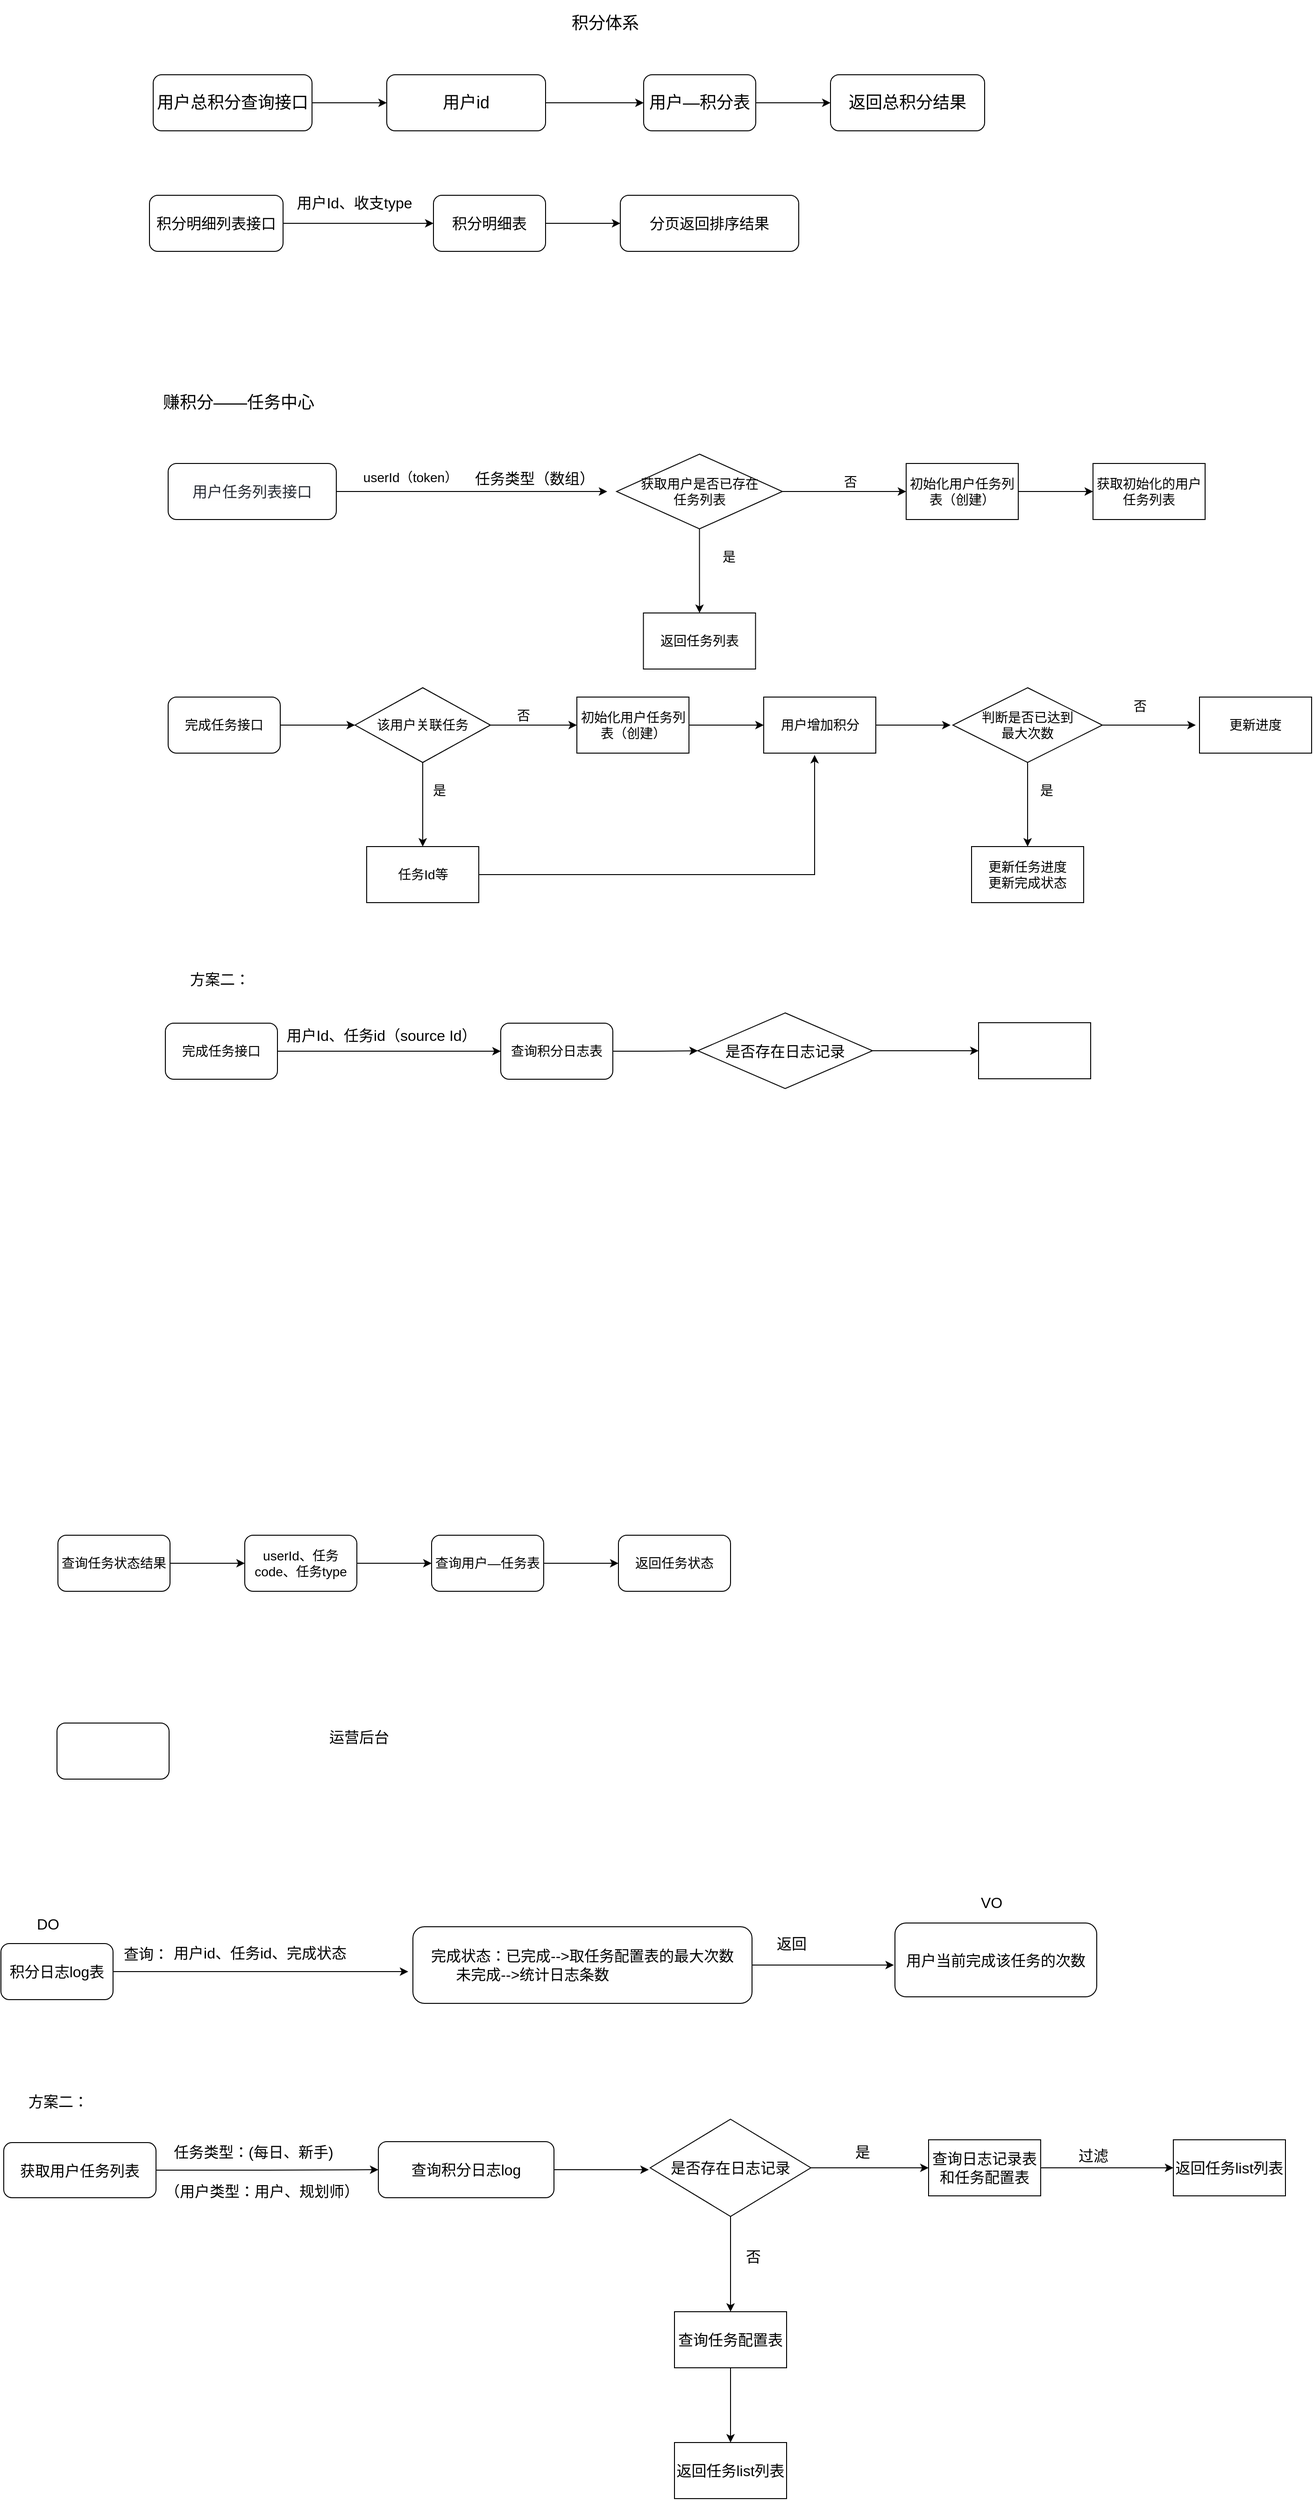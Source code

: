 <mxfile version="20.4.1" type="github">
  <diagram id="CpEp9zq7Seui4pqeS5PY" name="第 1 页">
    <mxGraphModel dx="2743" dy="1517" grid="0" gridSize="10" guides="1" tooltips="1" connect="1" arrows="1" fold="1" page="0" pageScale="1" pageWidth="827" pageHeight="1169" math="0" shadow="0">
      <root>
        <mxCell id="0" />
        <mxCell id="1" parent="0" />
        <mxCell id="KRKUq6-_kkCT4HEE8_le-4" value="&lt;font style=&quot;font-size: 18px;&quot;&gt;赚积分——任务中心&lt;/font&gt;" style="text;html=1;align=center;verticalAlign=middle;resizable=0;points=[];autosize=1;strokeColor=none;fillColor=none;fontSize=14;" parent="1" vertex="1">
          <mxGeometry x="76" y="341" width="190" height="40" as="geometry" />
        </mxCell>
        <mxCell id="KRKUq6-_kkCT4HEE8_le-7" value="" style="edgeStyle=orthogonalEdgeStyle;rounded=0;orthogonalLoop=1;jettySize=auto;html=1;fontSize=14;" parent="1" source="KRKUq6-_kkCT4HEE8_le-5" edge="1">
          <mxGeometry relative="1" as="geometry">
            <mxPoint x="566" y="456" as="targetPoint" />
          </mxGeometry>
        </mxCell>
        <mxCell id="KRKUq6-_kkCT4HEE8_le-5" value="&lt;span style=&quot;caret-color: rgb(40, 44, 52); color: rgb(40, 44, 52); font-family: -apple-system, BlinkMacSystemFont, &amp;quot;Helvetica Neue&amp;quot;, Helvetica, &amp;quot;PingFang SC&amp;quot;, &amp;quot;Microsoft YaHei&amp;quot;, sans-serif; font-size: 16px; orphans: 4; text-align: justify; word-spacing: 0.8px; text-size-adjust: auto; background-color: rgb(254, 254, 254);&quot;&gt;用户任务列表接口&lt;/span&gt;" style="rounded=1;whiteSpace=wrap;html=1;fontSize=14;" parent="1" vertex="1">
          <mxGeometry x="96" y="426" width="180" height="60" as="geometry" />
        </mxCell>
        <mxCell id="KRKUq6-_kkCT4HEE8_le-8" value="userId（token）" style="text;html=1;align=center;verticalAlign=middle;resizable=0;points=[];autosize=1;strokeColor=none;fillColor=none;fontSize=14;" parent="1" vertex="1">
          <mxGeometry x="295" y="426" width="120" height="30" as="geometry" />
        </mxCell>
        <mxCell id="KRKUq6-_kkCT4HEE8_le-16" value="" style="edgeStyle=orthogonalEdgeStyle;rounded=0;orthogonalLoop=1;jettySize=auto;html=1;fontSize=14;" parent="1" source="KRKUq6-_kkCT4HEE8_le-11" target="KRKUq6-_kkCT4HEE8_le-15" edge="1">
          <mxGeometry relative="1" as="geometry" />
        </mxCell>
        <mxCell id="KRKUq6-_kkCT4HEE8_le-19" value="" style="edgeStyle=orthogonalEdgeStyle;rounded=0;orthogonalLoop=1;jettySize=auto;html=1;fontSize=14;" parent="1" source="KRKUq6-_kkCT4HEE8_le-11" target="KRKUq6-_kkCT4HEE8_le-18" edge="1">
          <mxGeometry relative="1" as="geometry" />
        </mxCell>
        <mxCell id="KRKUq6-_kkCT4HEE8_le-11" value="获取用户是否已存在&lt;br&gt;任务列表" style="rhombus;whiteSpace=wrap;html=1;fontSize=14;" parent="1" vertex="1">
          <mxGeometry x="576" y="416" width="177.5" height="80" as="geometry" />
        </mxCell>
        <mxCell id="KRKUq6-_kkCT4HEE8_le-15" value="返回任务列表" style="whiteSpace=wrap;html=1;fontSize=14;" parent="1" vertex="1">
          <mxGeometry x="604.75" y="586" width="120" height="60" as="geometry" />
        </mxCell>
        <mxCell id="KRKUq6-_kkCT4HEE8_le-17" value="是" style="text;html=1;align=center;verticalAlign=middle;resizable=0;points=[];autosize=1;strokeColor=none;fillColor=none;fontSize=14;" parent="1" vertex="1">
          <mxGeometry x="676" y="511" width="40" height="30" as="geometry" />
        </mxCell>
        <mxCell id="KRKUq6-_kkCT4HEE8_le-22" value="" style="edgeStyle=orthogonalEdgeStyle;rounded=0;orthogonalLoop=1;jettySize=auto;html=1;fontSize=14;" parent="1" source="KRKUq6-_kkCT4HEE8_le-18" target="KRKUq6-_kkCT4HEE8_le-21" edge="1">
          <mxGeometry relative="1" as="geometry" />
        </mxCell>
        <mxCell id="KRKUq6-_kkCT4HEE8_le-18" value="初始化用户任务列表（创建）" style="whiteSpace=wrap;html=1;fontSize=14;" parent="1" vertex="1">
          <mxGeometry x="886" y="426" width="120" height="60" as="geometry" />
        </mxCell>
        <mxCell id="KRKUq6-_kkCT4HEE8_le-20" value="否" style="text;html=1;align=center;verticalAlign=middle;resizable=0;points=[];autosize=1;strokeColor=none;fillColor=none;fontSize=14;" parent="1" vertex="1">
          <mxGeometry x="806" y="431" width="40" height="30" as="geometry" />
        </mxCell>
        <mxCell id="KRKUq6-_kkCT4HEE8_le-21" value="获取初始化的用户任务列表" style="whiteSpace=wrap;html=1;fontSize=14;" parent="1" vertex="1">
          <mxGeometry x="1086" y="426" width="120" height="60" as="geometry" />
        </mxCell>
        <mxCell id="KRKUq6-_kkCT4HEE8_le-29" value="" style="edgeStyle=orthogonalEdgeStyle;rounded=0;orthogonalLoop=1;jettySize=auto;html=1;fontSize=14;" parent="1" source="KRKUq6-_kkCT4HEE8_le-27" edge="1">
          <mxGeometry relative="1" as="geometry">
            <mxPoint x="296" y="706" as="targetPoint" />
          </mxGeometry>
        </mxCell>
        <mxCell id="KRKUq6-_kkCT4HEE8_le-27" value="完成任务接口" style="rounded=1;whiteSpace=wrap;html=1;fontSize=14;" parent="1" vertex="1">
          <mxGeometry x="96" y="676" width="120" height="60" as="geometry" />
        </mxCell>
        <mxCell id="KRKUq6-_kkCT4HEE8_le-32" value="" style="edgeStyle=orthogonalEdgeStyle;rounded=0;orthogonalLoop=1;jettySize=auto;html=1;fontSize=14;" parent="1" source="KRKUq6-_kkCT4HEE8_le-30" target="KRKUq6-_kkCT4HEE8_le-31" edge="1">
          <mxGeometry relative="1" as="geometry" />
        </mxCell>
        <mxCell id="KRKUq6-_kkCT4HEE8_le-35" value="" style="edgeStyle=orthogonalEdgeStyle;rounded=0;orthogonalLoop=1;jettySize=auto;html=1;fontSize=14;" parent="1" source="KRKUq6-_kkCT4HEE8_le-30" target="KRKUq6-_kkCT4HEE8_le-34" edge="1">
          <mxGeometry relative="1" as="geometry" />
        </mxCell>
        <mxCell id="KRKUq6-_kkCT4HEE8_le-30" value="该用户关联任务" style="rhombus;whiteSpace=wrap;html=1;fontSize=14;" parent="1" vertex="1">
          <mxGeometry x="296" y="666" width="145" height="80" as="geometry" />
        </mxCell>
        <mxCell id="KRKUq6-_kkCT4HEE8_le-47" style="edgeStyle=orthogonalEdgeStyle;rounded=0;orthogonalLoop=1;jettySize=auto;html=1;entryX=0.454;entryY=1.033;entryDx=0;entryDy=0;entryPerimeter=0;fontSize=14;" parent="1" source="KRKUq6-_kkCT4HEE8_le-31" target="KRKUq6-_kkCT4HEE8_le-37" edge="1">
          <mxGeometry relative="1" as="geometry" />
        </mxCell>
        <mxCell id="KRKUq6-_kkCT4HEE8_le-31" value="任务Id等" style="whiteSpace=wrap;html=1;fontSize=14;" parent="1" vertex="1">
          <mxGeometry x="308.5" y="836" width="120" height="60" as="geometry" />
        </mxCell>
        <mxCell id="KRKUq6-_kkCT4HEE8_le-33" value="是" style="text;html=1;align=center;verticalAlign=middle;resizable=0;points=[];autosize=1;strokeColor=none;fillColor=none;fontSize=14;" parent="1" vertex="1">
          <mxGeometry x="366" y="761" width="40" height="30" as="geometry" />
        </mxCell>
        <mxCell id="KRKUq6-_kkCT4HEE8_le-38" value="" style="edgeStyle=orthogonalEdgeStyle;rounded=0;orthogonalLoop=1;jettySize=auto;html=1;fontSize=14;" parent="1" source="KRKUq6-_kkCT4HEE8_le-34" target="KRKUq6-_kkCT4HEE8_le-37" edge="1">
          <mxGeometry relative="1" as="geometry" />
        </mxCell>
        <mxCell id="KRKUq6-_kkCT4HEE8_le-34" value="初始化用户任务列表（创建）" style="whiteSpace=wrap;html=1;fontSize=14;" parent="1" vertex="1">
          <mxGeometry x="533.5" y="676" width="120" height="60" as="geometry" />
        </mxCell>
        <mxCell id="KRKUq6-_kkCT4HEE8_le-36" value="否" style="text;html=1;align=center;verticalAlign=middle;resizable=0;points=[];autosize=1;strokeColor=none;fillColor=none;fontSize=14;" parent="1" vertex="1">
          <mxGeometry x="456" y="681" width="40" height="30" as="geometry" />
        </mxCell>
        <mxCell id="KRKUq6-_kkCT4HEE8_le-40" value="" style="edgeStyle=orthogonalEdgeStyle;rounded=0;orthogonalLoop=1;jettySize=auto;html=1;fontSize=14;" parent="1" source="KRKUq6-_kkCT4HEE8_le-37" edge="1">
          <mxGeometry relative="1" as="geometry">
            <mxPoint x="933.5" y="706" as="targetPoint" />
          </mxGeometry>
        </mxCell>
        <mxCell id="KRKUq6-_kkCT4HEE8_le-37" value="用户增加积分&lt;br&gt;" style="whiteSpace=wrap;html=1;fontSize=14;" parent="1" vertex="1">
          <mxGeometry x="733.5" y="676" width="120" height="60" as="geometry" />
        </mxCell>
        <mxCell id="KRKUq6-_kkCT4HEE8_le-43" value="" style="edgeStyle=orthogonalEdgeStyle;rounded=0;orthogonalLoop=1;jettySize=auto;html=1;fontSize=14;" parent="1" source="KRKUq6-_kkCT4HEE8_le-41" target="KRKUq6-_kkCT4HEE8_le-42" edge="1">
          <mxGeometry relative="1" as="geometry" />
        </mxCell>
        <mxCell id="KRKUq6-_kkCT4HEE8_le-46" value="" style="edgeStyle=orthogonalEdgeStyle;rounded=0;orthogonalLoop=1;jettySize=auto;html=1;fontSize=14;" parent="1" source="KRKUq6-_kkCT4HEE8_le-41" edge="1">
          <mxGeometry relative="1" as="geometry">
            <mxPoint x="1196" y="706" as="targetPoint" />
          </mxGeometry>
        </mxCell>
        <mxCell id="KRKUq6-_kkCT4HEE8_le-41" value="判断是否已达到&lt;br&gt;最大次数" style="rhombus;whiteSpace=wrap;html=1;fontSize=14;" parent="1" vertex="1">
          <mxGeometry x="936" y="666" width="160" height="80" as="geometry" />
        </mxCell>
        <mxCell id="KRKUq6-_kkCT4HEE8_le-42" value="更新任务进度&lt;br&gt;更新完成状态" style="whiteSpace=wrap;html=1;fontSize=14;" parent="1" vertex="1">
          <mxGeometry x="956" y="836" width="120" height="60" as="geometry" />
        </mxCell>
        <mxCell id="KRKUq6-_kkCT4HEE8_le-44" value="是" style="text;html=1;align=center;verticalAlign=middle;resizable=0;points=[];autosize=1;strokeColor=none;fillColor=none;fontSize=14;" parent="1" vertex="1">
          <mxGeometry x="1016" y="761" width="40" height="30" as="geometry" />
        </mxCell>
        <mxCell id="KRKUq6-_kkCT4HEE8_le-45" value="更新进度" style="whiteSpace=wrap;html=1;fontSize=14;" parent="1" vertex="1">
          <mxGeometry x="1200" y="676" width="120" height="60" as="geometry" />
        </mxCell>
        <mxCell id="KRKUq6-_kkCT4HEE8_le-48" value="否" style="text;html=1;align=center;verticalAlign=middle;resizable=0;points=[];autosize=1;strokeColor=none;fillColor=none;fontSize=14;" parent="1" vertex="1">
          <mxGeometry x="1116" y="671" width="40" height="30" as="geometry" />
        </mxCell>
        <mxCell id="KRKUq6-_kkCT4HEE8_le-51" value="" style="edgeStyle=orthogonalEdgeStyle;rounded=0;orthogonalLoop=1;jettySize=auto;html=1;fontSize=14;" parent="1" source="KRKUq6-_kkCT4HEE8_le-49" target="KRKUq6-_kkCT4HEE8_le-50" edge="1">
          <mxGeometry relative="1" as="geometry" />
        </mxCell>
        <mxCell id="KRKUq6-_kkCT4HEE8_le-49" value="查询任务状态结果" style="rounded=1;whiteSpace=wrap;html=1;fontSize=14;" parent="1" vertex="1">
          <mxGeometry x="-22" y="1573" width="120" height="60" as="geometry" />
        </mxCell>
        <mxCell id="KRKUq6-_kkCT4HEE8_le-53" value="" style="edgeStyle=orthogonalEdgeStyle;rounded=0;orthogonalLoop=1;jettySize=auto;html=1;fontSize=14;" parent="1" source="KRKUq6-_kkCT4HEE8_le-50" target="KRKUq6-_kkCT4HEE8_le-52" edge="1">
          <mxGeometry relative="1" as="geometry" />
        </mxCell>
        <mxCell id="KRKUq6-_kkCT4HEE8_le-50" value="userId、任务code、任务type" style="whiteSpace=wrap;html=1;fontSize=14;rounded=1;" parent="1" vertex="1">
          <mxGeometry x="178" y="1573" width="120" height="60" as="geometry" />
        </mxCell>
        <mxCell id="KRKUq6-_kkCT4HEE8_le-55" value="" style="edgeStyle=orthogonalEdgeStyle;rounded=0;orthogonalLoop=1;jettySize=auto;html=1;fontSize=14;" parent="1" source="KRKUq6-_kkCT4HEE8_le-52" target="KRKUq6-_kkCT4HEE8_le-54" edge="1">
          <mxGeometry relative="1" as="geometry" />
        </mxCell>
        <mxCell id="KRKUq6-_kkCT4HEE8_le-52" value="查询用户—任务表" style="whiteSpace=wrap;html=1;fontSize=14;rounded=1;" parent="1" vertex="1">
          <mxGeometry x="378" y="1573" width="120" height="60" as="geometry" />
        </mxCell>
        <mxCell id="KRKUq6-_kkCT4HEE8_le-54" value="返回任务状态" style="whiteSpace=wrap;html=1;fontSize=14;rounded=1;" parent="1" vertex="1">
          <mxGeometry x="578" y="1573" width="120" height="60" as="geometry" />
        </mxCell>
        <mxCell id="KRKUq6-_kkCT4HEE8_le-59" value="" style="edgeStyle=orthogonalEdgeStyle;rounded=0;orthogonalLoop=1;jettySize=auto;html=1;fontSize=18;" parent="1" source="KRKUq6-_kkCT4HEE8_le-56" target="KRKUq6-_kkCT4HEE8_le-58" edge="1">
          <mxGeometry relative="1" as="geometry" />
        </mxCell>
        <mxCell id="KRKUq6-_kkCT4HEE8_le-56" value="用户总积分查询接口" style="rounded=1;whiteSpace=wrap;html=1;fontSize=18;" parent="1" vertex="1">
          <mxGeometry x="80" y="10" width="170" height="60" as="geometry" />
        </mxCell>
        <mxCell id="KRKUq6-_kkCT4HEE8_le-57" value="积分体系" style="text;html=1;strokeColor=none;fillColor=none;align=center;verticalAlign=middle;whiteSpace=wrap;rounded=0;fontSize=18;" parent="1" vertex="1">
          <mxGeometry x="458" y="-70" width="212" height="50" as="geometry" />
        </mxCell>
        <mxCell id="KRKUq6-_kkCT4HEE8_le-61" value="" style="edgeStyle=orthogonalEdgeStyle;rounded=0;orthogonalLoop=1;jettySize=auto;html=1;fontSize=18;" parent="1" source="KRKUq6-_kkCT4HEE8_le-58" target="KRKUq6-_kkCT4HEE8_le-60" edge="1">
          <mxGeometry relative="1" as="geometry" />
        </mxCell>
        <mxCell id="KRKUq6-_kkCT4HEE8_le-58" value="用户id" style="rounded=1;whiteSpace=wrap;html=1;fontSize=18;" parent="1" vertex="1">
          <mxGeometry x="330" y="10" width="170" height="60" as="geometry" />
        </mxCell>
        <mxCell id="KRKUq6-_kkCT4HEE8_le-63" value="" style="edgeStyle=orthogonalEdgeStyle;rounded=0;orthogonalLoop=1;jettySize=auto;html=1;fontSize=18;" parent="1" source="KRKUq6-_kkCT4HEE8_le-60" target="KRKUq6-_kkCT4HEE8_le-62" edge="1">
          <mxGeometry relative="1" as="geometry" />
        </mxCell>
        <mxCell id="KRKUq6-_kkCT4HEE8_le-60" value="用户—积分表" style="whiteSpace=wrap;html=1;fontSize=18;rounded=1;" parent="1" vertex="1">
          <mxGeometry x="605" y="10" width="120" height="60" as="geometry" />
        </mxCell>
        <mxCell id="KRKUq6-_kkCT4HEE8_le-62" value="返回总积分结果" style="whiteSpace=wrap;html=1;fontSize=18;rounded=1;" parent="1" vertex="1">
          <mxGeometry x="805" y="10" width="165" height="60" as="geometry" />
        </mxCell>
        <mxCell id="4cBtJ1Qznls-FBv1ZnqD-4" value="" style="edgeStyle=orthogonalEdgeStyle;rounded=0;orthogonalLoop=1;jettySize=auto;html=1;fontSize=16;" edge="1" parent="1" source="4cBtJ1Qznls-FBv1ZnqD-1" target="4cBtJ1Qznls-FBv1ZnqD-3">
          <mxGeometry relative="1" as="geometry" />
        </mxCell>
        <mxCell id="4cBtJ1Qznls-FBv1ZnqD-1" value="&lt;span style=&quot;font-size: 16px;&quot;&gt;积分明细列表接口&lt;/span&gt;" style="rounded=1;whiteSpace=wrap;html=1;" vertex="1" parent="1">
          <mxGeometry x="76" y="139" width="143" height="60" as="geometry" />
        </mxCell>
        <mxCell id="4cBtJ1Qznls-FBv1ZnqD-7" value="" style="edgeStyle=orthogonalEdgeStyle;rounded=0;orthogonalLoop=1;jettySize=auto;html=1;fontSize=16;" edge="1" parent="1" source="4cBtJ1Qznls-FBv1ZnqD-3" target="4cBtJ1Qznls-FBv1ZnqD-6">
          <mxGeometry relative="1" as="geometry" />
        </mxCell>
        <mxCell id="4cBtJ1Qznls-FBv1ZnqD-3" value="&lt;font style=&quot;font-size: 16px;&quot;&gt;积分明细表&lt;/font&gt;" style="whiteSpace=wrap;html=1;rounded=1;" vertex="1" parent="1">
          <mxGeometry x="380" y="139" width="120" height="60" as="geometry" />
        </mxCell>
        <mxCell id="4cBtJ1Qznls-FBv1ZnqD-5" value="用户Id、收支type" style="text;html=1;align=center;verticalAlign=middle;resizable=0;points=[];autosize=1;strokeColor=none;fillColor=none;fontSize=16;" vertex="1" parent="1">
          <mxGeometry x="224" y="131" width="142" height="31" as="geometry" />
        </mxCell>
        <mxCell id="4cBtJ1Qznls-FBv1ZnqD-6" value="&lt;font style=&quot;font-size: 16px;&quot;&gt;分页返回排序结果&lt;/font&gt;" style="whiteSpace=wrap;html=1;rounded=1;" vertex="1" parent="1">
          <mxGeometry x="580" y="139" width="191" height="60" as="geometry" />
        </mxCell>
        <mxCell id="4cBtJ1Qznls-FBv1ZnqD-10" value="任务类型（数组）" style="text;html=1;align=center;verticalAlign=middle;resizable=0;points=[];autosize=1;strokeColor=none;fillColor=none;fontSize=16;" vertex="1" parent="1">
          <mxGeometry x="415" y="426" width="146" height="31" as="geometry" />
        </mxCell>
        <mxCell id="4cBtJ1Qznls-FBv1ZnqD-11" value="运营后台&lt;br&gt;&lt;br&gt;" style="text;html=1;align=center;verticalAlign=middle;resizable=0;points=[];autosize=1;strokeColor=none;fillColor=none;fontSize=16;" vertex="1" parent="1">
          <mxGeometry x="259" y="1774" width="82" height="50" as="geometry" />
        </mxCell>
        <mxCell id="4cBtJ1Qznls-FBv1ZnqD-12" value="" style="rounded=1;whiteSpace=wrap;html=1;fontSize=16;" vertex="1" parent="1">
          <mxGeometry x="-23" y="1774" width="120" height="60" as="geometry" />
        </mxCell>
        <mxCell id="4cBtJ1Qznls-FBv1ZnqD-28" style="edgeStyle=orthogonalEdgeStyle;rounded=0;orthogonalLoop=1;jettySize=auto;html=1;fontSize=16;" edge="1" parent="1" source="4cBtJ1Qznls-FBv1ZnqD-14">
          <mxGeometry relative="1" as="geometry">
            <mxPoint x="872.824" y="2033.0" as="targetPoint" />
          </mxGeometry>
        </mxCell>
        <mxCell id="4cBtJ1Qznls-FBv1ZnqD-14" value="&lt;div style=&quot;text-align: left;&quot;&gt;&lt;span style=&quot;background-color: initial;&quot;&gt;完成状态：已完成--&amp;gt;取任务配置表的最大次数&lt;/span&gt;&lt;/div&gt;&lt;span style=&quot;&quot;&gt;&lt;div style=&quot;text-align: left;&quot;&gt;&lt;span style=&quot;background-color: initial;&quot;&gt;&amp;nbsp; &lt;span style=&quot;white-space: pre;&quot;&gt;	&lt;/span&gt;&lt;span style=&quot;white-space: pre;&quot;&gt;	&lt;/span&gt;&amp;nbsp; 未完成--&amp;gt;统计日志条数&lt;/span&gt;&lt;/div&gt;	&lt;/span&gt;" style="rounded=1;whiteSpace=wrap;html=1;fontSize=16;" vertex="1" parent="1">
          <mxGeometry x="358" y="1992" width="363" height="82" as="geometry" />
        </mxCell>
        <mxCell id="4cBtJ1Qznls-FBv1ZnqD-23" value="" style="edgeStyle=orthogonalEdgeStyle;rounded=0;orthogonalLoop=1;jettySize=auto;html=1;fontSize=16;" edge="1" parent="1" source="4cBtJ1Qznls-FBv1ZnqD-18">
          <mxGeometry relative="1" as="geometry">
            <mxPoint x="353" y="2040" as="targetPoint" />
          </mxGeometry>
        </mxCell>
        <mxCell id="4cBtJ1Qznls-FBv1ZnqD-18" value="积分日志log表" style="whiteSpace=wrap;html=1;fontSize=16;rounded=1;" vertex="1" parent="1">
          <mxGeometry x="-83" y="2010" width="120" height="60" as="geometry" />
        </mxCell>
        <mxCell id="4cBtJ1Qznls-FBv1ZnqD-20" value="&lt;div style=&quot;text-align: left;&quot;&gt;&lt;span style=&quot;background-color: initial;&quot;&gt;用户id、任务id、完成状态&lt;/span&gt;&lt;/div&gt;&lt;div style=&quot;text-align: left;&quot;&gt;&lt;span style=&quot;background-color: initial;&quot;&gt;&lt;br&gt;&lt;/span&gt;&lt;/div&gt;&lt;div style=&quot;text-align: left;&quot;&gt;&lt;br&gt;&lt;/div&gt;" style="text;html=1;align=center;verticalAlign=middle;resizable=0;points=[];autosize=1;strokeColor=none;fillColor=none;fontSize=16;" vertex="1" parent="1">
          <mxGeometry x="92" y="2004" width="203" height="70" as="geometry" />
        </mxCell>
        <mxCell id="4cBtJ1Qznls-FBv1ZnqD-21" value="DO" style="text;html=1;align=center;verticalAlign=middle;resizable=0;points=[];autosize=1;strokeColor=none;fillColor=none;fontSize=16;" vertex="1" parent="1">
          <mxGeometry x="-54" y="1973" width="42" height="31" as="geometry" />
        </mxCell>
        <mxCell id="4cBtJ1Qznls-FBv1ZnqD-24" value="查询：" style="text;html=1;align=center;verticalAlign=middle;resizable=0;points=[];autosize=1;strokeColor=none;fillColor=none;fontSize=16;" vertex="1" parent="1">
          <mxGeometry x="39" y="2005" width="66" height="31" as="geometry" />
        </mxCell>
        <mxCell id="4cBtJ1Qznls-FBv1ZnqD-25" value="&lt;meta charset=&quot;utf-8&quot;&gt;&lt;span style=&quot;color: rgb(0, 0, 0); font-family: Helvetica; font-size: 16px; font-style: normal; font-variant-ligatures: normal; font-variant-caps: normal; font-weight: 400; letter-spacing: normal; orphans: 2; text-align: center; text-indent: 0px; text-transform: none; widows: 2; word-spacing: 0px; -webkit-text-stroke-width: 0px; background-color: rgb(255, 255, 255); text-decoration-thickness: initial; text-decoration-style: initial; text-decoration-color: initial; float: none; display: inline !important;&quot;&gt;用户当前完成该任务的次数&lt;/span&gt;" style="whiteSpace=wrap;html=1;fontSize=16;rounded=1;" vertex="1" parent="1">
          <mxGeometry x="874" y="1988" width="216" height="79" as="geometry" />
        </mxCell>
        <mxCell id="4cBtJ1Qznls-FBv1ZnqD-27" value="返回" style="text;html=1;align=center;verticalAlign=middle;resizable=0;points=[];autosize=1;strokeColor=none;fillColor=none;fontSize=16;" vertex="1" parent="1">
          <mxGeometry x="738" y="1994" width="50" height="31" as="geometry" />
        </mxCell>
        <mxCell id="4cBtJ1Qznls-FBv1ZnqD-29" value="VO" style="text;html=1;align=center;verticalAlign=middle;resizable=0;points=[];autosize=1;strokeColor=none;fillColor=none;fontSize=16;" vertex="1" parent="1">
          <mxGeometry x="956" y="1950" width="41" height="31" as="geometry" />
        </mxCell>
        <mxCell id="4cBtJ1Qznls-FBv1ZnqD-32" value="" style="edgeStyle=orthogonalEdgeStyle;rounded=0;orthogonalLoop=1;jettySize=auto;html=1;fontSize=16;" edge="1" parent="1" source="4cBtJ1Qznls-FBv1ZnqD-30" target="4cBtJ1Qznls-FBv1ZnqD-31">
          <mxGeometry relative="1" as="geometry" />
        </mxCell>
        <mxCell id="4cBtJ1Qznls-FBv1ZnqD-30" value="获取用户任务列表" style="rounded=1;whiteSpace=wrap;html=1;fontSize=16;" vertex="1" parent="1">
          <mxGeometry x="-80" y="2223" width="163" height="59" as="geometry" />
        </mxCell>
        <mxCell id="4cBtJ1Qznls-FBv1ZnqD-34" style="edgeStyle=orthogonalEdgeStyle;rounded=0;orthogonalLoop=1;jettySize=auto;html=1;fontSize=16;" edge="1" parent="1" source="4cBtJ1Qznls-FBv1ZnqD-31">
          <mxGeometry relative="1" as="geometry">
            <mxPoint x="610.471" y="2252.0" as="targetPoint" />
          </mxGeometry>
        </mxCell>
        <mxCell id="4cBtJ1Qznls-FBv1ZnqD-31" value="查询积分日志log" style="whiteSpace=wrap;html=1;fontSize=16;rounded=1;" vertex="1" parent="1">
          <mxGeometry x="321" y="2222" width="188" height="60" as="geometry" />
        </mxCell>
        <mxCell id="4cBtJ1Qznls-FBv1ZnqD-36" value="" style="edgeStyle=orthogonalEdgeStyle;rounded=0;orthogonalLoop=1;jettySize=auto;html=1;fontSize=16;" edge="1" parent="1" source="4cBtJ1Qznls-FBv1ZnqD-33" target="4cBtJ1Qznls-FBv1ZnqD-35">
          <mxGeometry relative="1" as="geometry" />
        </mxCell>
        <mxCell id="4cBtJ1Qznls-FBv1ZnqD-45" value="" style="edgeStyle=orthogonalEdgeStyle;rounded=0;orthogonalLoop=1;jettySize=auto;html=1;fontSize=16;" edge="1" parent="1" source="4cBtJ1Qznls-FBv1ZnqD-33" target="4cBtJ1Qznls-FBv1ZnqD-44">
          <mxGeometry relative="1" as="geometry" />
        </mxCell>
        <mxCell id="4cBtJ1Qznls-FBv1ZnqD-33" value="是否存在日志记录" style="rhombus;whiteSpace=wrap;html=1;fontSize=16;" vertex="1" parent="1">
          <mxGeometry x="612" y="2198" width="172" height="104" as="geometry" />
        </mxCell>
        <mxCell id="4cBtJ1Qznls-FBv1ZnqD-43" value="" style="edgeStyle=orthogonalEdgeStyle;rounded=0;orthogonalLoop=1;jettySize=auto;html=1;fontSize=16;" edge="1" parent="1" source="4cBtJ1Qznls-FBv1ZnqD-35" target="4cBtJ1Qznls-FBv1ZnqD-42">
          <mxGeometry relative="1" as="geometry" />
        </mxCell>
        <mxCell id="4cBtJ1Qznls-FBv1ZnqD-35" value="查询任务配置表" style="whiteSpace=wrap;html=1;fontSize=16;" vertex="1" parent="1">
          <mxGeometry x="638" y="2404" width="120" height="60" as="geometry" />
        </mxCell>
        <mxCell id="4cBtJ1Qznls-FBv1ZnqD-37" value="否" style="text;html=1;align=center;verticalAlign=middle;resizable=0;points=[];autosize=1;strokeColor=none;fillColor=none;fontSize=16;" vertex="1" parent="1">
          <mxGeometry x="705" y="2329" width="34" height="31" as="geometry" />
        </mxCell>
        <mxCell id="4cBtJ1Qznls-FBv1ZnqD-38" value="（用户类型：用户、规划师）" style="text;html=1;align=center;verticalAlign=middle;resizable=0;points=[];autosize=1;strokeColor=none;fillColor=none;fontSize=16;" vertex="1" parent="1">
          <mxGeometry x="83" y="2259" width="226" height="31" as="geometry" />
        </mxCell>
        <mxCell id="4cBtJ1Qznls-FBv1ZnqD-40" value="任务类型：(每日、新手)" style="text;html=1;align=center;verticalAlign=middle;resizable=0;points=[];autosize=1;strokeColor=none;fillColor=none;fontSize=16;" vertex="1" parent="1">
          <mxGeometry x="92" y="2217" width="189" height="31" as="geometry" />
        </mxCell>
        <mxCell id="4cBtJ1Qznls-FBv1ZnqD-42" value="返回任务list列表" style="whiteSpace=wrap;html=1;fontSize=16;" vertex="1" parent="1">
          <mxGeometry x="638" y="2544" width="120" height="60" as="geometry" />
        </mxCell>
        <mxCell id="4cBtJ1Qznls-FBv1ZnqD-48" value="" style="edgeStyle=orthogonalEdgeStyle;rounded=0;orthogonalLoop=1;jettySize=auto;html=1;fontSize=16;" edge="1" parent="1" source="4cBtJ1Qznls-FBv1ZnqD-44" target="4cBtJ1Qznls-FBv1ZnqD-47">
          <mxGeometry relative="1" as="geometry" />
        </mxCell>
        <mxCell id="4cBtJ1Qznls-FBv1ZnqD-44" value="查询日志记录表&lt;br&gt;和任务配置表" style="whiteSpace=wrap;html=1;fontSize=16;" vertex="1" parent="1">
          <mxGeometry x="910" y="2220" width="120" height="60" as="geometry" />
        </mxCell>
        <mxCell id="4cBtJ1Qznls-FBv1ZnqD-46" value="是" style="text;html=1;align=center;verticalAlign=middle;resizable=0;points=[];autosize=1;strokeColor=none;fillColor=none;fontSize=16;" vertex="1" parent="1">
          <mxGeometry x="822" y="2217" width="34" height="31" as="geometry" />
        </mxCell>
        <mxCell id="4cBtJ1Qznls-FBv1ZnqD-47" value="返回任务list列表" style="whiteSpace=wrap;html=1;fontSize=16;" vertex="1" parent="1">
          <mxGeometry x="1172" y="2220" width="120" height="60" as="geometry" />
        </mxCell>
        <mxCell id="4cBtJ1Qznls-FBv1ZnqD-49" value="过滤" style="text;html=1;align=center;verticalAlign=middle;resizable=0;points=[];autosize=1;strokeColor=none;fillColor=none;fontSize=16;" vertex="1" parent="1">
          <mxGeometry x="1061" y="2221" width="50" height="31" as="geometry" />
        </mxCell>
        <mxCell id="4cBtJ1Qznls-FBv1ZnqD-50" value="&lt;br&gt;&lt;br&gt;方案二：" style="text;html=1;align=center;verticalAlign=middle;resizable=0;points=[];autosize=1;strokeColor=none;fillColor=none;fontSize=16;" vertex="1" parent="1">
          <mxGeometry x="-63" y="2125" width="82" height="70" as="geometry" />
        </mxCell>
        <mxCell id="4cBtJ1Qznls-FBv1ZnqD-54" value="" style="edgeStyle=orthogonalEdgeStyle;rounded=0;orthogonalLoop=1;jettySize=auto;html=1;fontSize=16;" edge="1" parent="1" source="4cBtJ1Qznls-FBv1ZnqD-51" target="4cBtJ1Qznls-FBv1ZnqD-53">
          <mxGeometry relative="1" as="geometry" />
        </mxCell>
        <mxCell id="4cBtJ1Qznls-FBv1ZnqD-51" value="完成任务接口" style="rounded=1;whiteSpace=wrap;html=1;fontSize=14;" vertex="1" parent="1">
          <mxGeometry x="93" y="1025" width="120" height="60" as="geometry" />
        </mxCell>
        <mxCell id="4cBtJ1Qznls-FBv1ZnqD-52" value="方案二：" style="text;html=1;align=center;verticalAlign=middle;resizable=0;points=[];autosize=1;strokeColor=none;fillColor=none;fontSize=16;" vertex="1" parent="1">
          <mxGeometry x="110" y="962" width="82" height="31" as="geometry" />
        </mxCell>
        <mxCell id="4cBtJ1Qznls-FBv1ZnqD-57" value="" style="edgeStyle=orthogonalEdgeStyle;rounded=0;orthogonalLoop=1;jettySize=auto;html=1;fontSize=16;" edge="1" parent="1" source="4cBtJ1Qznls-FBv1ZnqD-53" target="4cBtJ1Qznls-FBv1ZnqD-56">
          <mxGeometry relative="1" as="geometry" />
        </mxCell>
        <mxCell id="4cBtJ1Qznls-FBv1ZnqD-53" value="查询积分日志表" style="whiteSpace=wrap;html=1;fontSize=14;rounded=1;" vertex="1" parent="1">
          <mxGeometry x="452" y="1025" width="120" height="60" as="geometry" />
        </mxCell>
        <mxCell id="4cBtJ1Qznls-FBv1ZnqD-55" value="用户Id、任务id（source Id）" style="text;html=1;align=center;verticalAlign=middle;resizable=0;points=[];autosize=1;strokeColor=none;fillColor=none;fontSize=16;" vertex="1" parent="1">
          <mxGeometry x="213" y="1022" width="222" height="31" as="geometry" />
        </mxCell>
        <mxCell id="4cBtJ1Qznls-FBv1ZnqD-59" value="" style="edgeStyle=orthogonalEdgeStyle;rounded=0;orthogonalLoop=1;jettySize=auto;html=1;fontSize=16;" edge="1" parent="1" source="4cBtJ1Qznls-FBv1ZnqD-56" target="4cBtJ1Qznls-FBv1ZnqD-58">
          <mxGeometry relative="1" as="geometry" />
        </mxCell>
        <mxCell id="4cBtJ1Qznls-FBv1ZnqD-56" value="是否存在日志记录" style="rhombus;whiteSpace=wrap;html=1;fontSize=16;" vertex="1" parent="1">
          <mxGeometry x="663" y="1014" width="187" height="81" as="geometry" />
        </mxCell>
        <mxCell id="4cBtJ1Qznls-FBv1ZnqD-58" value="" style="whiteSpace=wrap;html=1;fontSize=16;" vertex="1" parent="1">
          <mxGeometry x="963.5" y="1024.5" width="120" height="60" as="geometry" />
        </mxCell>
      </root>
    </mxGraphModel>
  </diagram>
</mxfile>
